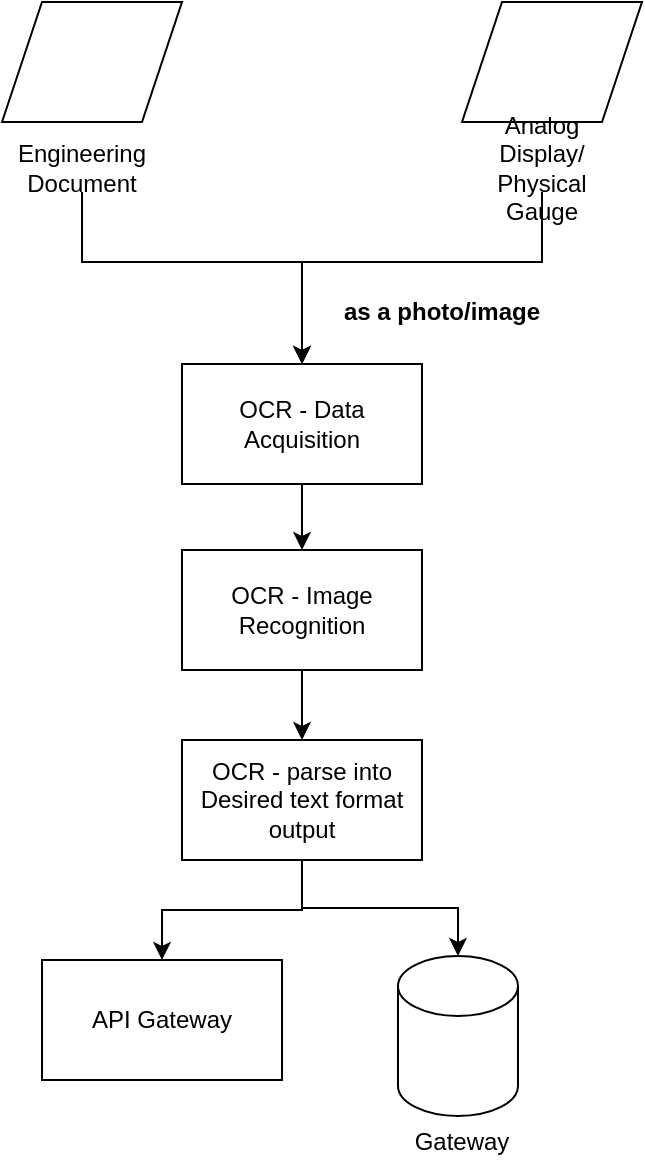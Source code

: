 <mxfile version="19.0.3" type="device"><diagram id="IM0Wsh_gvogAOVKQKH17" name="Page-1"><mxGraphModel dx="729" dy="589" grid="1" gridSize="10" guides="1" tooltips="1" connect="1" arrows="1" fold="1" page="1" pageScale="1" pageWidth="1100" pageHeight="850" math="0" shadow="0"><root><mxCell id="0"/><mxCell id="1" parent="0"/><mxCell id="DZc8J7CVd22xzfddkew6-11" style="edgeStyle=orthogonalEdgeStyle;rounded=0;orthogonalLoop=1;jettySize=auto;html=1;entryX=0.5;entryY=0;entryDx=0;entryDy=0;" edge="1" parent="1" source="DZc8J7CVd22xzfddkew6-1" target="DZc8J7CVd22xzfddkew6-9"><mxGeometry relative="1" as="geometry"/></mxCell><mxCell id="DZc8J7CVd22xzfddkew6-1" value="OCR - Data Acquisition" style="rounded=0;whiteSpace=wrap;html=1;" vertex="1" parent="1"><mxGeometry x="140" y="311" width="120" height="60" as="geometry"/></mxCell><mxCell id="DZc8J7CVd22xzfddkew6-2" value="" style="shape=parallelogram;perimeter=parallelogramPerimeter;whiteSpace=wrap;html=1;fixedSize=1;" vertex="1" parent="1"><mxGeometry x="50" y="130" width="90" height="60" as="geometry"/></mxCell><mxCell id="DZc8J7CVd22xzfddkew6-6" style="edgeStyle=orthogonalEdgeStyle;rounded=0;orthogonalLoop=1;jettySize=auto;html=1;" edge="1" parent="1" source="DZc8J7CVd22xzfddkew6-3" target="DZc8J7CVd22xzfddkew6-1"><mxGeometry relative="1" as="geometry"><Array as="points"><mxPoint x="90" y="260"/><mxPoint x="200" y="260"/></Array></mxGeometry></mxCell><mxCell id="DZc8J7CVd22xzfddkew6-3" value="Engineering Document" style="text;html=1;strokeColor=none;fillColor=none;align=center;verticalAlign=middle;whiteSpace=wrap;rounded=0;" vertex="1" parent="1"><mxGeometry x="60" y="200" width="60" height="25" as="geometry"/></mxCell><mxCell id="DZc8J7CVd22xzfddkew6-4" value="" style="shape=parallelogram;perimeter=parallelogramPerimeter;whiteSpace=wrap;html=1;fixedSize=1;" vertex="1" parent="1"><mxGeometry x="280" y="130" width="90" height="60" as="geometry"/></mxCell><mxCell id="DZc8J7CVd22xzfddkew6-7" style="edgeStyle=orthogonalEdgeStyle;rounded=0;orthogonalLoop=1;jettySize=auto;html=1;entryX=0.5;entryY=0;entryDx=0;entryDy=0;exitX=0.5;exitY=1;exitDx=0;exitDy=0;" edge="1" parent="1" source="DZc8J7CVd22xzfddkew6-5" target="DZc8J7CVd22xzfddkew6-1"><mxGeometry relative="1" as="geometry"><Array as="points"><mxPoint x="320" y="260"/><mxPoint x="200" y="260"/></Array></mxGeometry></mxCell><mxCell id="DZc8J7CVd22xzfddkew6-5" value="Analog Display/ Physical Gauge" style="text;html=1;strokeColor=none;fillColor=none;align=center;verticalAlign=middle;whiteSpace=wrap;rounded=0;" vertex="1" parent="1"><mxGeometry x="290" y="200" width="60" height="25" as="geometry"/></mxCell><mxCell id="DZc8J7CVd22xzfddkew6-8" value="&lt;b&gt;as a photo/image&lt;/b&gt;" style="text;html=1;strokeColor=none;fillColor=none;align=center;verticalAlign=middle;whiteSpace=wrap;rounded=0;" vertex="1" parent="1"><mxGeometry x="210" y="270" width="120" height="30" as="geometry"/></mxCell><mxCell id="DZc8J7CVd22xzfddkew6-9" value="OCR - Image Recognition" style="rounded=0;whiteSpace=wrap;html=1;" vertex="1" parent="1"><mxGeometry x="140" y="404" width="120" height="60" as="geometry"/></mxCell><mxCell id="DZc8J7CVd22xzfddkew6-17" style="edgeStyle=orthogonalEdgeStyle;rounded=0;orthogonalLoop=1;jettySize=auto;html=1;" edge="1" parent="1" source="DZc8J7CVd22xzfddkew6-12" target="DZc8J7CVd22xzfddkew6-14"><mxGeometry relative="1" as="geometry"/></mxCell><mxCell id="DZc8J7CVd22xzfddkew6-18" style="edgeStyle=orthogonalEdgeStyle;rounded=0;orthogonalLoop=1;jettySize=auto;html=1;" edge="1" parent="1" source="DZc8J7CVd22xzfddkew6-12" target="DZc8J7CVd22xzfddkew6-15"><mxGeometry relative="1" as="geometry"/></mxCell><mxCell id="DZc8J7CVd22xzfddkew6-12" value="OCR - parse into Desired text format output" style="rounded=0;whiteSpace=wrap;html=1;" vertex="1" parent="1"><mxGeometry x="140" y="499" width="120" height="60" as="geometry"/></mxCell><mxCell id="DZc8J7CVd22xzfddkew6-13" style="edgeStyle=orthogonalEdgeStyle;rounded=0;orthogonalLoop=1;jettySize=auto;html=1;entryX=0.5;entryY=0;entryDx=0;entryDy=0;exitX=0.5;exitY=1;exitDx=0;exitDy=0;" edge="1" parent="1" source="DZc8J7CVd22xzfddkew6-9" target="DZc8J7CVd22xzfddkew6-12"><mxGeometry relative="1" as="geometry"><mxPoint x="200" y="469" as="sourcePoint"/><mxPoint x="210" y="414" as="targetPoint"/></mxGeometry></mxCell><mxCell id="DZc8J7CVd22xzfddkew6-14" value="API Gateway" style="rounded=0;whiteSpace=wrap;html=1;" vertex="1" parent="1"><mxGeometry x="70" y="609" width="120" height="60" as="geometry"/></mxCell><mxCell id="DZc8J7CVd22xzfddkew6-15" value="" style="shape=cylinder3;whiteSpace=wrap;html=1;boundedLbl=1;backgroundOutline=1;size=15;" vertex="1" parent="1"><mxGeometry x="248" y="607" width="60" height="80" as="geometry"/></mxCell><mxCell id="DZc8J7CVd22xzfddkew6-16" value="Gateway" style="text;html=1;strokeColor=none;fillColor=none;align=center;verticalAlign=middle;whiteSpace=wrap;rounded=0;" vertex="1" parent="1"><mxGeometry x="240" y="685" width="80" height="30" as="geometry"/></mxCell></root></mxGraphModel></diagram></mxfile>